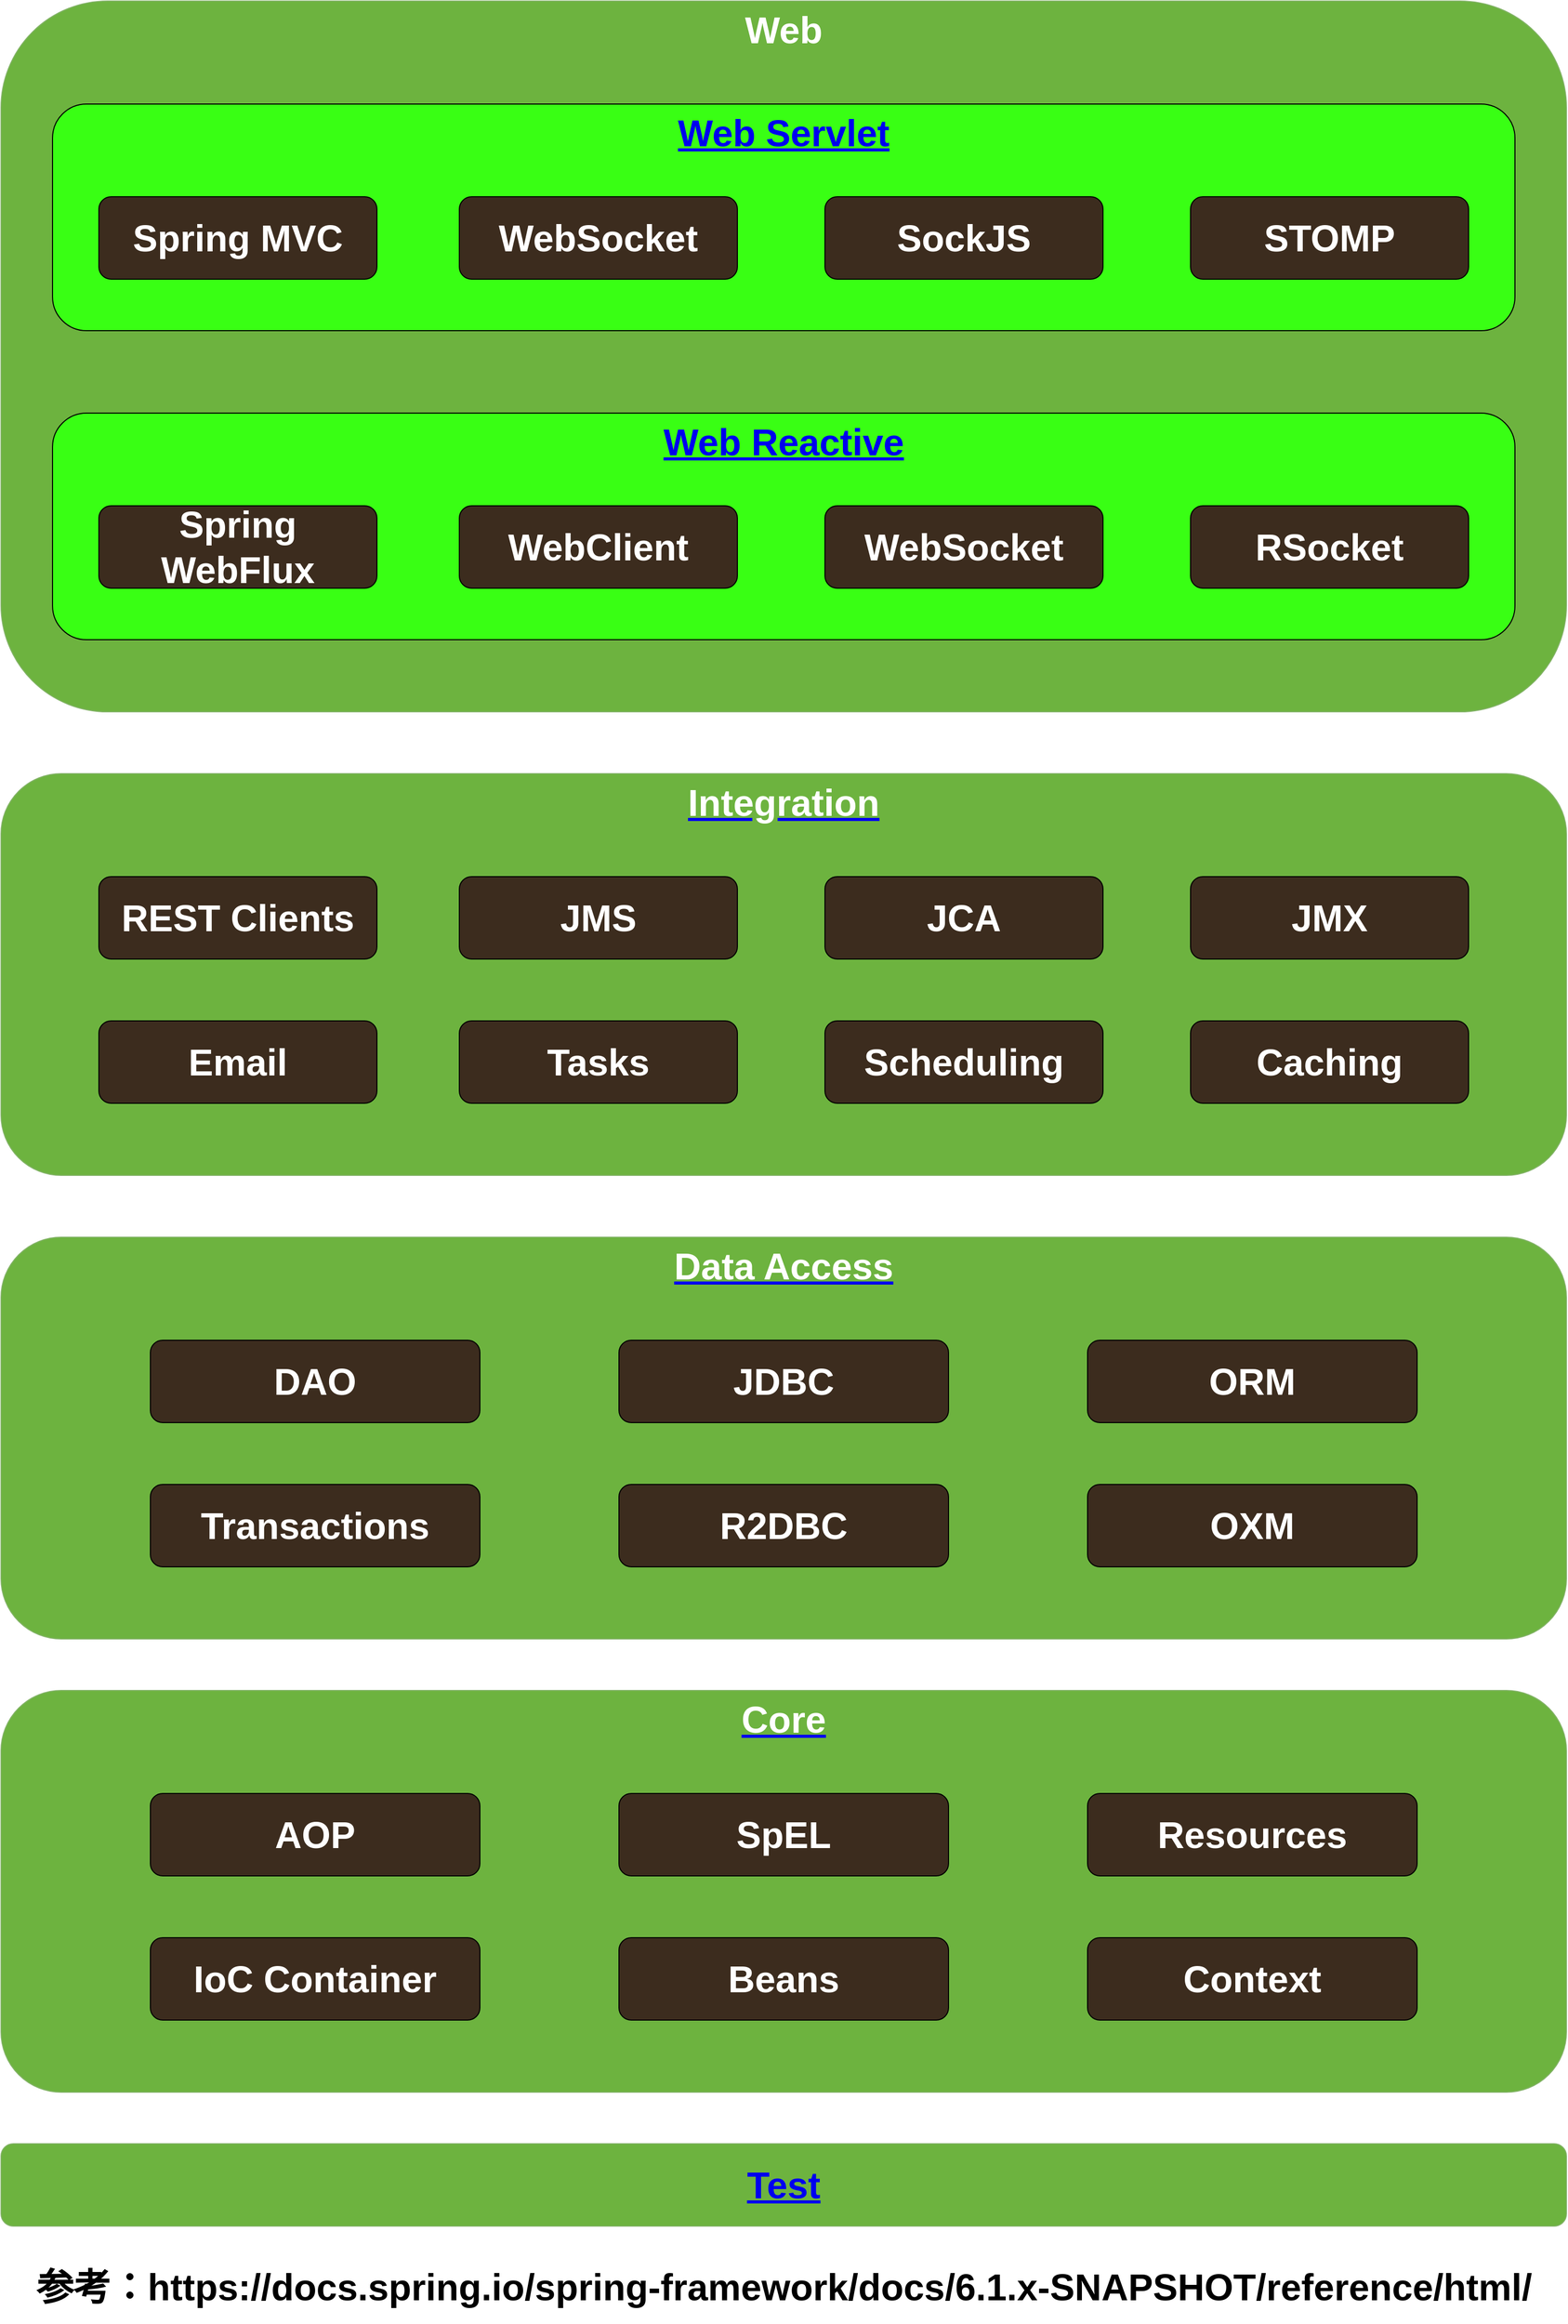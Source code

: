 <mxfile version="21.2.1" type="github">
  <diagram name="第 1 页" id="repFLWmjBwJRGONjf5oo">
    <mxGraphModel dx="4430" dy="2055" grid="1" gridSize="10" guides="1" tooltips="1" connect="1" arrows="1" fold="1" page="1" pageScale="1" pageWidth="1800" pageHeight="2400" math="0" shadow="0">
      <root>
        <mxCell id="0" />
        <mxCell id="1" parent="0" />
        <mxCell id="e1xwsnNvmd4xdGKGaj8r-1" value="&lt;font color=&quot;#ffffff&quot; style=&quot;font-size: 36px;&quot;&gt;&lt;a style=&quot;&quot; href=&quot;https://docs.spring.io/spring-framework/docs/6.1.x-SNAPSHOT/reference/html/testing.html&quot;&gt;Test&lt;/a&gt;&lt;/font&gt;" style="rounded=1;whiteSpace=wrap;html=1;fontStyle=1;fillColor=#6db33f;strokeColor=#82b366;" vertex="1" parent="1">
          <mxGeometry x="130" y="2160" width="1520" height="80" as="geometry" />
        </mxCell>
        <mxCell id="e1xwsnNvmd4xdGKGaj8r-2" value="&lt;span style=&quot;font-size: 36px;&quot;&gt;&lt;a href=&quot;https://docs.spring.io/spring-framework/docs/6.1.x-SNAPSHOT/reference/html/core.html#spring-core&quot;&gt;&lt;font color=&quot;#ffffff&quot;&gt;Core&lt;/font&gt;&lt;/a&gt;&lt;/span&gt;" style="rounded=1;whiteSpace=wrap;html=1;fontStyle=1;fillColor=#6db33f;strokeColor=#82b366;glass=0;shadow=0;verticalAlign=top;" vertex="1" parent="1">
          <mxGeometry x="130" y="1720" width="1520" height="390" as="geometry" />
        </mxCell>
        <mxCell id="e1xwsnNvmd4xdGKGaj8r-3" value="&lt;font color=&quot;#ffffff&quot; style=&quot;font-size: 36px;&quot;&gt;IoC Container&lt;/font&gt;" style="rounded=1;whiteSpace=wrap;html=1;fillColor=#3c2c1e;fontStyle=1;movable=1;resizable=1;rotatable=1;deletable=1;editable=1;locked=0;connectable=1;" vertex="1" parent="1">
          <mxGeometry x="275" y="1960" width="320" height="80" as="geometry" />
        </mxCell>
        <mxCell id="e1xwsnNvmd4xdGKGaj8r-4" value="&lt;font color=&quot;#ffffff&quot; style=&quot;font-size: 36px;&quot;&gt;Beans&lt;br&gt;&lt;/font&gt;" style="rounded=1;whiteSpace=wrap;html=1;fillColor=#3c2c1e;fontStyle=1;movable=1;resizable=1;rotatable=1;deletable=1;editable=1;locked=0;connectable=1;" vertex="1" parent="1">
          <mxGeometry x="730" y="1960" width="320" height="80" as="geometry" />
        </mxCell>
        <mxCell id="e1xwsnNvmd4xdGKGaj8r-5" value="&lt;font color=&quot;#ffffff&quot; style=&quot;font-size: 36px;&quot;&gt;Context&lt;br&gt;&lt;/font&gt;" style="rounded=1;whiteSpace=wrap;html=1;fillColor=#3c2c1e;fontStyle=1;movable=1;resizable=1;rotatable=1;deletable=1;editable=1;locked=0;connectable=1;" vertex="1" parent="1">
          <mxGeometry x="1185" y="1960" width="320" height="80" as="geometry" />
        </mxCell>
        <mxCell id="e1xwsnNvmd4xdGKGaj8r-6" value="&lt;font color=&quot;#ffffff&quot; style=&quot;font-size: 36px;&quot;&gt;Resources&lt;br&gt;&lt;/font&gt;" style="rounded=1;whiteSpace=wrap;html=1;fillColor=#3c2c1e;fontStyle=1;movable=1;resizable=1;rotatable=1;deletable=1;editable=1;locked=0;connectable=1;" vertex="1" parent="1">
          <mxGeometry x="1185" y="1820" width="320" height="80" as="geometry" />
        </mxCell>
        <mxCell id="e1xwsnNvmd4xdGKGaj8r-7" value="&lt;font color=&quot;#ffffff&quot; style=&quot;font-size: 36px;&quot;&gt;AOP&lt;/font&gt;" style="rounded=1;whiteSpace=wrap;html=1;fillColor=#3c2c1e;fontStyle=1;movable=1;resizable=1;rotatable=1;deletable=1;editable=1;locked=0;connectable=1;" vertex="1" parent="1">
          <mxGeometry x="275" y="1820" width="320" height="80" as="geometry" />
        </mxCell>
        <mxCell id="e1xwsnNvmd4xdGKGaj8r-8" value="&lt;font color=&quot;#ffffff&quot; style=&quot;font-size: 36px;&quot;&gt;SpEL&lt;/font&gt;" style="rounded=1;whiteSpace=wrap;html=1;fillColor=#3c2c1e;fontStyle=1;movable=1;resizable=1;rotatable=1;deletable=1;editable=1;locked=0;connectable=1;" vertex="1" parent="1">
          <mxGeometry x="730" y="1820" width="320" height="80" as="geometry" />
        </mxCell>
        <mxCell id="e1xwsnNvmd4xdGKGaj8r-9" value="&lt;span style=&quot;font-size: 36px;&quot;&gt;&lt;a href=&quot;https://docs.spring.io/spring-framework/docs/6.1.x-SNAPSHOT/reference/html/data-access.html&quot;&gt;&lt;font color=&quot;#ffffff&quot;&gt;Data Access&lt;/font&gt;&lt;/a&gt;&lt;/span&gt;" style="rounded=1;whiteSpace=wrap;html=1;fontStyle=1;fillColor=#6db33f;strokeColor=#82b366;glass=0;shadow=0;verticalAlign=top;" vertex="1" parent="1">
          <mxGeometry x="130" y="1280" width="1520" height="390" as="geometry" />
        </mxCell>
        <mxCell id="e1xwsnNvmd4xdGKGaj8r-10" value="&lt;font color=&quot;#ffffff&quot; style=&quot;font-size: 36px;&quot;&gt;Transactions&lt;/font&gt;" style="rounded=1;whiteSpace=wrap;html=1;fillColor=#3c2c1e;fontStyle=1;movable=1;resizable=1;rotatable=1;deletable=1;editable=1;locked=0;connectable=1;" vertex="1" parent="1">
          <mxGeometry x="275" y="1520" width="320" height="80" as="geometry" />
        </mxCell>
        <mxCell id="e1xwsnNvmd4xdGKGaj8r-11" value="&lt;font color=&quot;#ffffff&quot; style=&quot;font-size: 36px;&quot;&gt;R2DBC&lt;br&gt;&lt;/font&gt;" style="rounded=1;whiteSpace=wrap;html=1;fillColor=#3c2c1e;fontStyle=1;movable=1;resizable=1;rotatable=1;deletable=1;editable=1;locked=0;connectable=1;" vertex="1" parent="1">
          <mxGeometry x="730" y="1520" width="320" height="80" as="geometry" />
        </mxCell>
        <mxCell id="e1xwsnNvmd4xdGKGaj8r-12" value="&lt;font color=&quot;#ffffff&quot; style=&quot;font-size: 36px;&quot;&gt;OXM&lt;br&gt;&lt;/font&gt;" style="rounded=1;whiteSpace=wrap;html=1;fillColor=#3c2c1e;fontStyle=1;movable=1;resizable=1;rotatable=1;deletable=1;editable=1;locked=0;connectable=1;" vertex="1" parent="1">
          <mxGeometry x="1185" y="1520" width="320" height="80" as="geometry" />
        </mxCell>
        <mxCell id="e1xwsnNvmd4xdGKGaj8r-13" value="&lt;font color=&quot;#ffffff&quot; style=&quot;font-size: 36px;&quot;&gt;ORM&lt;br&gt;&lt;/font&gt;" style="rounded=1;whiteSpace=wrap;html=1;fillColor=#3c2c1e;fontStyle=1;movable=1;resizable=1;rotatable=1;deletable=1;editable=1;locked=0;connectable=1;" vertex="1" parent="1">
          <mxGeometry x="1185" y="1380" width="320" height="80" as="geometry" />
        </mxCell>
        <mxCell id="e1xwsnNvmd4xdGKGaj8r-14" value="&lt;font color=&quot;#ffffff&quot; style=&quot;font-size: 36px;&quot;&gt;DAO&lt;/font&gt;" style="rounded=1;whiteSpace=wrap;html=1;fillColor=#3c2c1e;fontStyle=1;movable=1;resizable=1;rotatable=1;deletable=1;editable=1;locked=0;connectable=1;" vertex="1" parent="1">
          <mxGeometry x="275" y="1380" width="320" height="80" as="geometry" />
        </mxCell>
        <mxCell id="e1xwsnNvmd4xdGKGaj8r-15" value="&lt;font color=&quot;#ffffff&quot; style=&quot;font-size: 36px;&quot;&gt;JDBC&lt;/font&gt;" style="rounded=1;whiteSpace=wrap;html=1;fillColor=#3c2c1e;fontStyle=1;movable=1;resizable=1;rotatable=1;deletable=1;editable=1;locked=0;connectable=1;" vertex="1" parent="1">
          <mxGeometry x="730" y="1380" width="320" height="80" as="geometry" />
        </mxCell>
        <mxCell id="e1xwsnNvmd4xdGKGaj8r-16" value="&lt;span style=&quot;font-size: 36px;&quot;&gt;&lt;a href=&quot;https://docs.spring.io/spring-framework/docs/6.1.x-SNAPSHOT/reference/html/integration.html&quot;&gt;&lt;font color=&quot;#ffffff&quot;&gt;Integration&lt;/font&gt;&lt;/a&gt;&lt;/span&gt;" style="rounded=1;whiteSpace=wrap;html=1;fontStyle=1;fillColor=#6db33f;strokeColor=#82b366;glass=0;shadow=0;verticalAlign=top;" vertex="1" parent="1">
          <mxGeometry x="130" y="830" width="1520" height="390" as="geometry" />
        </mxCell>
        <mxCell id="e1xwsnNvmd4xdGKGaj8r-18" value="&lt;font color=&quot;#ffffff&quot; style=&quot;font-size: 36px;&quot;&gt;JMS&lt;br&gt;&lt;/font&gt;" style="rounded=1;whiteSpace=wrap;html=1;fillColor=#3c2c1e;fontStyle=1;movable=1;resizable=1;rotatable=1;deletable=1;editable=1;locked=0;connectable=1;" vertex="1" parent="1">
          <mxGeometry x="575" y="930" width="270" height="80" as="geometry" />
        </mxCell>
        <mxCell id="e1xwsnNvmd4xdGKGaj8r-22" value="&lt;font color=&quot;#ffffff&quot; style=&quot;font-size: 36px;&quot;&gt;JCA&lt;/font&gt;" style="rounded=1;whiteSpace=wrap;html=1;fillColor=#3c2c1e;fontStyle=1;movable=1;resizable=1;rotatable=1;deletable=1;editable=1;locked=0;connectable=1;" vertex="1" parent="1">
          <mxGeometry x="930" y="930" width="270" height="80" as="geometry" />
        </mxCell>
        <mxCell id="e1xwsnNvmd4xdGKGaj8r-23" value="&lt;font color=&quot;#ffffff&quot; style=&quot;font-size: 36px;&quot;&gt;REST Clients&lt;/font&gt;" style="rounded=1;whiteSpace=wrap;html=1;fillColor=#3c2c1e;fontStyle=1;movable=1;resizable=1;rotatable=1;deletable=1;editable=1;locked=0;connectable=1;" vertex="1" parent="1">
          <mxGeometry x="225" y="930" width="270" height="80" as="geometry" />
        </mxCell>
        <mxCell id="e1xwsnNvmd4xdGKGaj8r-24" value="&lt;font color=&quot;#ffffff&quot; style=&quot;font-size: 36px;&quot;&gt;JMX&lt;/font&gt;" style="rounded=1;whiteSpace=wrap;html=1;fillColor=#3c2c1e;fontStyle=1;movable=1;resizable=1;rotatable=1;deletable=1;editable=1;locked=0;connectable=1;" vertex="1" parent="1">
          <mxGeometry x="1285" y="930" width="270" height="80" as="geometry" />
        </mxCell>
        <mxCell id="e1xwsnNvmd4xdGKGaj8r-25" value="&lt;font color=&quot;#ffffff&quot; style=&quot;font-size: 36px;&quot;&gt;Tasks&lt;br&gt;&lt;/font&gt;" style="rounded=1;whiteSpace=wrap;html=1;fillColor=#3c2c1e;fontStyle=1;movable=1;resizable=1;rotatable=1;deletable=1;editable=1;locked=0;connectable=1;" vertex="1" parent="1">
          <mxGeometry x="575" y="1070" width="270" height="80" as="geometry" />
        </mxCell>
        <mxCell id="e1xwsnNvmd4xdGKGaj8r-26" value="&lt;font color=&quot;#ffffff&quot; style=&quot;font-size: 36px;&quot;&gt;Scheduling&lt;/font&gt;" style="rounded=1;whiteSpace=wrap;html=1;fillColor=#3c2c1e;fontStyle=1;movable=1;resizable=1;rotatable=1;deletable=1;editable=1;locked=0;connectable=1;" vertex="1" parent="1">
          <mxGeometry x="930" y="1070" width="270" height="80" as="geometry" />
        </mxCell>
        <mxCell id="e1xwsnNvmd4xdGKGaj8r-27" value="&lt;font color=&quot;#ffffff&quot; style=&quot;font-size: 36px;&quot;&gt;Email&lt;/font&gt;" style="rounded=1;whiteSpace=wrap;html=1;fillColor=#3c2c1e;fontStyle=1;movable=1;resizable=1;rotatable=1;deletable=1;editable=1;locked=0;connectable=1;" vertex="1" parent="1">
          <mxGeometry x="225" y="1070" width="270" height="80" as="geometry" />
        </mxCell>
        <mxCell id="e1xwsnNvmd4xdGKGaj8r-28" value="&lt;font color=&quot;#ffffff&quot; style=&quot;font-size: 36px;&quot;&gt;Caching&lt;/font&gt;" style="rounded=1;whiteSpace=wrap;html=1;fillColor=#3c2c1e;fontStyle=1;movable=1;resizable=1;rotatable=1;deletable=1;editable=1;locked=0;connectable=1;" vertex="1" parent="1">
          <mxGeometry x="1285" y="1070" width="270" height="80" as="geometry" />
        </mxCell>
        <mxCell id="e1xwsnNvmd4xdGKGaj8r-29" value="&lt;font color=&quot;#ffffff&quot;&gt;&lt;span style=&quot;font-size: 36px;&quot;&gt;Web&lt;/span&gt;&lt;/font&gt;" style="rounded=1;whiteSpace=wrap;html=1;fontStyle=1;fillColor=#6db33f;strokeColor=#82b366;glass=0;shadow=0;verticalAlign=top;" vertex="1" parent="1">
          <mxGeometry x="130" y="80" width="1520" height="690" as="geometry" />
        </mxCell>
        <mxCell id="e1xwsnNvmd4xdGKGaj8r-38" value="&lt;font color=&quot;#e1d5e7&quot; style=&quot;font-size: 36px;&quot;&gt;&lt;b style=&quot;&quot;&gt;&lt;a style=&quot;&quot; href=&quot;https://docs.spring.io/spring-framework/docs/6.1.x-SNAPSHOT/reference/html/web.html&quot;&gt;Web Servlet&lt;/a&gt;&lt;/b&gt;&lt;/font&gt;" style="rounded=1;whiteSpace=wrap;html=1;fillColor=#39ff14;verticalAlign=top;fontColor=#FFFFFF;" vertex="1" parent="1">
          <mxGeometry x="180" y="180" width="1420" height="220" as="geometry" />
        </mxCell>
        <mxCell id="e1xwsnNvmd4xdGKGaj8r-30" value="&lt;font color=&quot;#ffffff&quot; style=&quot;font-size: 36px;&quot;&gt;WebSocket&lt;br&gt;&lt;/font&gt;" style="rounded=1;whiteSpace=wrap;html=1;fillColor=#3c2c1e;fontStyle=1;movable=1;resizable=1;rotatable=1;deletable=1;editable=1;locked=0;connectable=1;" vertex="1" parent="1">
          <mxGeometry x="575" y="270" width="270" height="80" as="geometry" />
        </mxCell>
        <mxCell id="e1xwsnNvmd4xdGKGaj8r-31" value="&lt;font color=&quot;#ffffff&quot; style=&quot;font-size: 36px;&quot;&gt;SockJS&lt;/font&gt;" style="rounded=1;whiteSpace=wrap;html=1;fillColor=#3c2c1e;fontStyle=1;movable=1;resizable=1;rotatable=1;deletable=1;editable=1;locked=0;connectable=1;" vertex="1" parent="1">
          <mxGeometry x="930" y="270" width="270" height="80" as="geometry" />
        </mxCell>
        <mxCell id="e1xwsnNvmd4xdGKGaj8r-32" value="&lt;font color=&quot;#ffffff&quot;&gt;&lt;span style=&quot;font-size: 36px;&quot;&gt;Spring MVC&lt;/span&gt;&lt;/font&gt;" style="rounded=1;whiteSpace=wrap;html=1;fillColor=#3c2c1e;fontStyle=1;movable=1;resizable=1;rotatable=1;deletable=1;editable=1;locked=0;connectable=1;" vertex="1" parent="1">
          <mxGeometry x="225" y="270" width="270" height="80" as="geometry" />
        </mxCell>
        <mxCell id="e1xwsnNvmd4xdGKGaj8r-33" value="&lt;font color=&quot;#ffffff&quot; style=&quot;font-size: 36px;&quot;&gt;STOMP&lt;/font&gt;" style="rounded=1;whiteSpace=wrap;html=1;fillColor=#3c2c1e;fontStyle=1;movable=1;resizable=1;rotatable=1;deletable=1;editable=1;locked=0;connectable=1;" vertex="1" parent="1">
          <mxGeometry x="1285" y="270" width="270" height="80" as="geometry" />
        </mxCell>
        <mxCell id="e1xwsnNvmd4xdGKGaj8r-39" value="&lt;font color=&quot;#ffffff&quot; style=&quot;font-size: 36px;&quot;&gt;&lt;b&gt;&lt;a href=&quot;https://docs.spring.io/spring-framework/docs/6.1.x-SNAPSHOT/reference/html/web-reactive.html&quot;&gt;Web Reactive&lt;/a&gt;&lt;/b&gt;&lt;/font&gt;" style="rounded=1;whiteSpace=wrap;html=1;fillColor=#39ff14;verticalAlign=top;" vertex="1" parent="1">
          <mxGeometry x="180" y="480" width="1420" height="220" as="geometry" />
        </mxCell>
        <mxCell id="e1xwsnNvmd4xdGKGaj8r-34" value="&lt;font color=&quot;#ffffff&quot; style=&quot;font-size: 36px;&quot;&gt;WebClient&lt;br&gt;&lt;/font&gt;" style="rounded=1;whiteSpace=wrap;html=1;fillColor=#3c2c1e;fontStyle=1;movable=1;resizable=1;rotatable=1;deletable=1;editable=1;locked=0;connectable=1;" vertex="1" parent="1">
          <mxGeometry x="575" y="570" width="270" height="80" as="geometry" />
        </mxCell>
        <mxCell id="e1xwsnNvmd4xdGKGaj8r-35" value="&lt;font color=&quot;#ffffff&quot; style=&quot;font-size: 36px;&quot;&gt;WebSocket&lt;/font&gt;" style="rounded=1;whiteSpace=wrap;html=1;fillColor=#3c2c1e;fontStyle=1;movable=1;resizable=1;rotatable=1;deletable=1;editable=1;locked=0;connectable=1;" vertex="1" parent="1">
          <mxGeometry x="930" y="570" width="270" height="80" as="geometry" />
        </mxCell>
        <mxCell id="e1xwsnNvmd4xdGKGaj8r-36" value="&lt;font color=&quot;#ffffff&quot; style=&quot;font-size: 36px;&quot;&gt;Spring WebFlux&lt;/font&gt;" style="rounded=1;whiteSpace=wrap;html=1;fillColor=#3c2c1e;fontStyle=1;movable=1;resizable=1;rotatable=1;deletable=1;editable=1;locked=0;connectable=1;" vertex="1" parent="1">
          <mxGeometry x="225" y="570" width="270" height="80" as="geometry" />
        </mxCell>
        <mxCell id="e1xwsnNvmd4xdGKGaj8r-37" value="&lt;font color=&quot;#ffffff&quot; style=&quot;font-size: 36px;&quot;&gt;RSocket&lt;/font&gt;" style="rounded=1;whiteSpace=wrap;html=1;fillColor=#3c2c1e;fontStyle=1;movable=1;resizable=1;rotatable=1;deletable=1;editable=1;locked=0;connectable=1;" vertex="1" parent="1">
          <mxGeometry x="1285" y="570" width="270" height="80" as="geometry" />
        </mxCell>
        <mxCell id="e1xwsnNvmd4xdGKGaj8r-40" value="&lt;font style=&quot;font-size: 36px;&quot;&gt;参考：https://docs.spring.io/spring-framework/docs/6.1.x-SNAPSHOT/reference/html/&lt;/font&gt;" style="text;html=1;strokeColor=none;fillColor=none;align=center;verticalAlign=middle;whiteSpace=wrap;rounded=0;fontStyle=1" vertex="1" parent="1">
          <mxGeometry x="142.5" y="2264" width="1495" height="70" as="geometry" />
        </mxCell>
      </root>
    </mxGraphModel>
  </diagram>
</mxfile>
